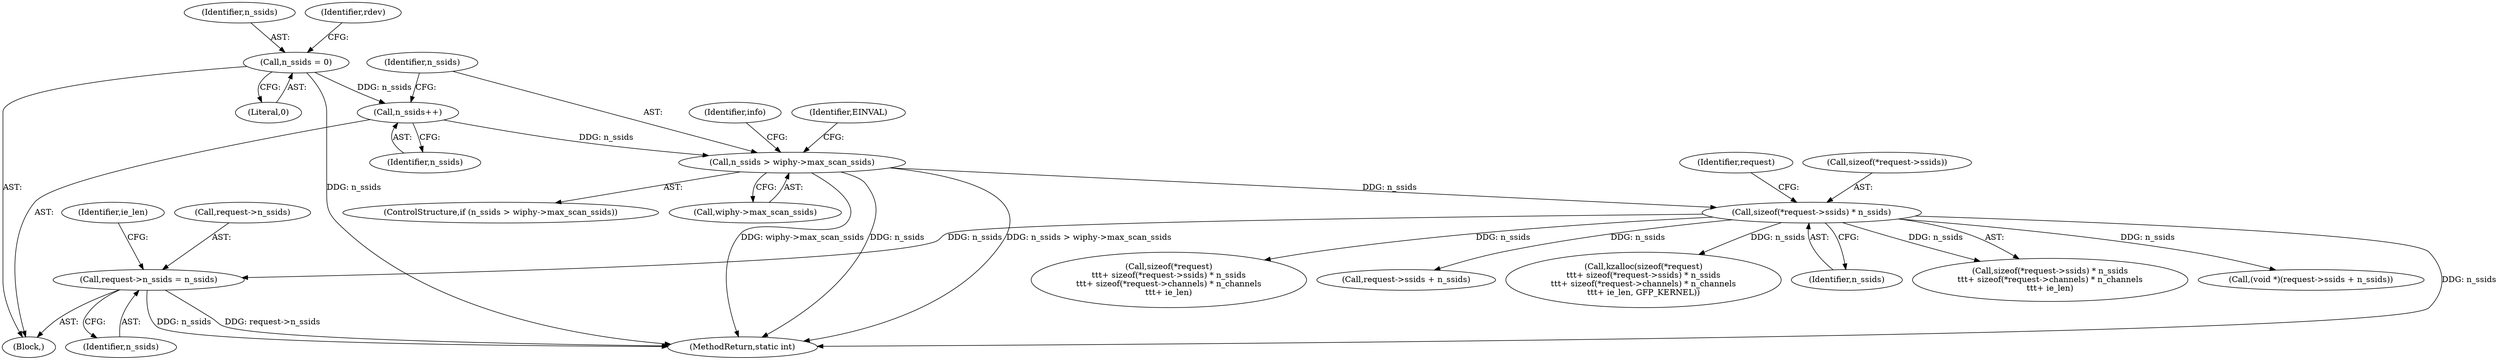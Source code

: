 digraph "0_linux_208c72f4fe44fe09577e7975ba0e7fa0278f3d03@pointer" {
"1000344" [label="(Call,request->n_ssids = n_ssids)"];
"1000307" [label="(Call,sizeof(*request->ssids) * n_ssids)"];
"1000264" [label="(Call,n_ssids > wiphy->max_scan_ssids)"];
"1000261" [label="(Call,n_ssids++)"];
"1000129" [label="(Call,n_ssids = 0)"];
"1000344" [label="(Call,request->n_ssids = n_ssids)"];
"1000348" [label="(Identifier,n_ssids)"];
"1000265" [label="(Identifier,n_ssids)"];
"1000319" [label="(Identifier,request)"];
"1000261" [label="(Call,n_ssids++)"];
"1000129" [label="(Call,n_ssids = 0)"];
"1000301" [label="(Call,kzalloc(sizeof(*request)\n\t\t\t+ sizeof(*request->ssids) * n_ssids\n\t\t\t+ sizeof(*request->channels) * n_channels\n\t\t\t+ ie_len, GFP_KERNEL))"];
"1000266" [label="(Call,wiphy->max_scan_ssids)"];
"1000308" [label="(Call,sizeof(*request->ssids))"];
"1000275" [label="(Identifier,info)"];
"1000106" [label="(Block,)"];
"1000632" [label="(MethodReturn,static int)"];
"1000131" [label="(Literal,0)"];
"1000313" [label="(Identifier,n_ssids)"];
"1000271" [label="(Identifier,EINVAL)"];
"1000345" [label="(Call,request->n_ssids)"];
"1000263" [label="(ControlStructure,if (n_ssids > wiphy->max_scan_ssids))"];
"1000306" [label="(Call,sizeof(*request->ssids) * n_ssids\n\t\t\t+ sizeof(*request->channels) * n_channels\n\t\t\t+ ie_len)"];
"1000360" [label="(Call,(void *)(request->ssids + n_ssids))"];
"1000307" [label="(Call,sizeof(*request->ssids) * n_ssids)"];
"1000264" [label="(Call,n_ssids > wiphy->max_scan_ssids)"];
"1000130" [label="(Identifier,n_ssids)"];
"1000143" [label="(Identifier,rdev)"];
"1000302" [label="(Call,sizeof(*request)\n\t\t\t+ sizeof(*request->ssids) * n_ssids\n\t\t\t+ sizeof(*request->channels) * n_channels\n\t\t\t+ ie_len)"];
"1000262" [label="(Identifier,n_ssids)"];
"1000362" [label="(Call,request->ssids + n_ssids)"];
"1000350" [label="(Identifier,ie_len)"];
"1000344" -> "1000106"  [label="AST: "];
"1000344" -> "1000348"  [label="CFG: "];
"1000345" -> "1000344"  [label="AST: "];
"1000348" -> "1000344"  [label="AST: "];
"1000350" -> "1000344"  [label="CFG: "];
"1000344" -> "1000632"  [label="DDG: n_ssids"];
"1000344" -> "1000632"  [label="DDG: request->n_ssids"];
"1000307" -> "1000344"  [label="DDG: n_ssids"];
"1000307" -> "1000306"  [label="AST: "];
"1000307" -> "1000313"  [label="CFG: "];
"1000308" -> "1000307"  [label="AST: "];
"1000313" -> "1000307"  [label="AST: "];
"1000319" -> "1000307"  [label="CFG: "];
"1000307" -> "1000632"  [label="DDG: n_ssids"];
"1000307" -> "1000301"  [label="DDG: n_ssids"];
"1000307" -> "1000302"  [label="DDG: n_ssids"];
"1000307" -> "1000306"  [label="DDG: n_ssids"];
"1000264" -> "1000307"  [label="DDG: n_ssids"];
"1000307" -> "1000360"  [label="DDG: n_ssids"];
"1000307" -> "1000362"  [label="DDG: n_ssids"];
"1000264" -> "1000263"  [label="AST: "];
"1000264" -> "1000266"  [label="CFG: "];
"1000265" -> "1000264"  [label="AST: "];
"1000266" -> "1000264"  [label="AST: "];
"1000271" -> "1000264"  [label="CFG: "];
"1000275" -> "1000264"  [label="CFG: "];
"1000264" -> "1000632"  [label="DDG: n_ssids"];
"1000264" -> "1000632"  [label="DDG: n_ssids > wiphy->max_scan_ssids"];
"1000264" -> "1000632"  [label="DDG: wiphy->max_scan_ssids"];
"1000261" -> "1000264"  [label="DDG: n_ssids"];
"1000261" -> "1000106"  [label="AST: "];
"1000261" -> "1000262"  [label="CFG: "];
"1000262" -> "1000261"  [label="AST: "];
"1000265" -> "1000261"  [label="CFG: "];
"1000129" -> "1000261"  [label="DDG: n_ssids"];
"1000129" -> "1000106"  [label="AST: "];
"1000129" -> "1000131"  [label="CFG: "];
"1000130" -> "1000129"  [label="AST: "];
"1000131" -> "1000129"  [label="AST: "];
"1000143" -> "1000129"  [label="CFG: "];
"1000129" -> "1000632"  [label="DDG: n_ssids"];
}
